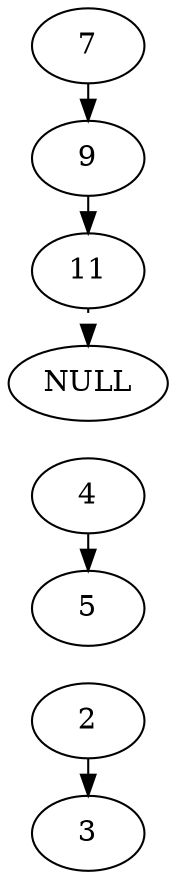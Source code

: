 digraph my_graph{
  rankdir = LR;
  2 -> 3[constraint=false];
  4 -> 5[constraint=false];
  7 -> 9[constraint=false];
  9 -> 11[constraint=false];
  11 -> NULL[constraint=false,style=dotted];
}